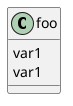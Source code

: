 {
  "sha1": "jddauws3ag24pwqxybz4d7bj2efqdjf",
  "insertion": {
    "when": "2024-06-03T18:59:31.754Z",
    "url": "http://forum.plantuml.net/3756",
    "user": "plantuml@gmail.com"
  }
}
@startuml
class foo
{
var1
var1
}

@enduml
